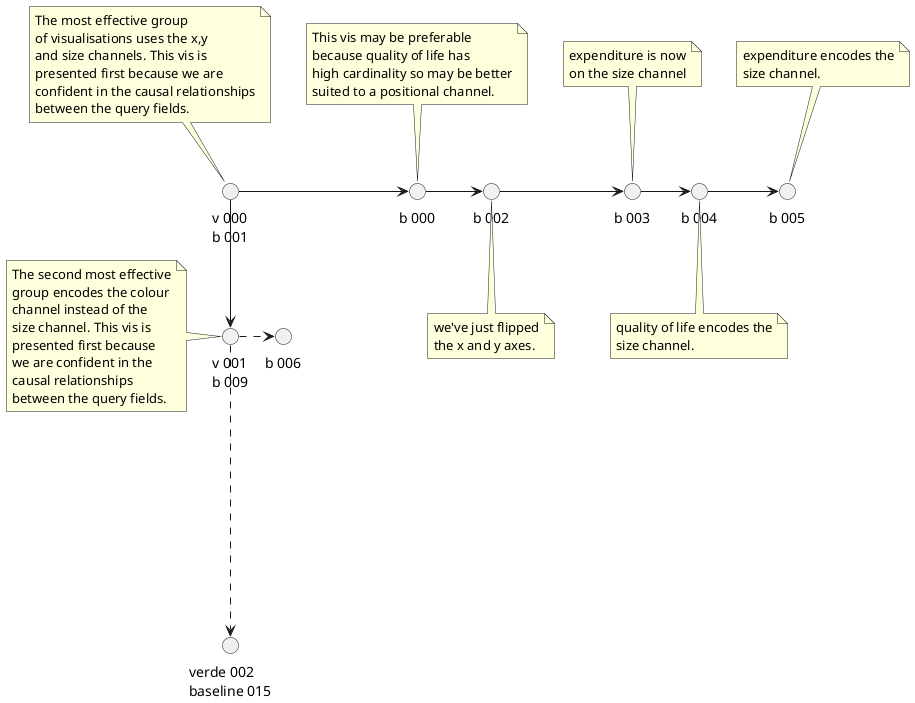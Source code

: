 @startuml
() "v 000\nb 001" as v0b1
() "b 000" as b0
() "b 002" as b2
() "b 003" as b3
() "b 004" as b4
() "b 005" as b5

() "v 001\nb 009" as v0b9
() "b 006" as b6

() "verde 002\nbaseline 015" as vnbm

v0b1 -r-> b0
b0 -r-> b2
b2 -r-> b3
b3 -r-> b4
b4 -r-> b5

v0b1 -d-> v0b9
v0b9 -r..-> b6
v0b9 -d..-> vnbm

note top of v0b1
The most effective group
of visualisations uses the x,y
and size channels. This vis is
presented first because we are
confident in the causal relationships
between the query fields.
end note

note top of b0
This vis may be preferable
because quality of life has
high cardinality so may be better
suited to a positional channel.
end note

note bottom of b2
we've just flipped
the x and y axes.
end note

note top of b3
expenditure is now
on the size channel
end note

note bottom of b4
quality of life encodes the
size channel.
end note

note top of b5
expenditure encodes the
size channel.
end note

note left of v0b9
The second most effective
group encodes the colour
channel instead of the
size channel. This vis is
presented first because
we are confident in the
causal relationships
between the query fields.
end note


@enduml
